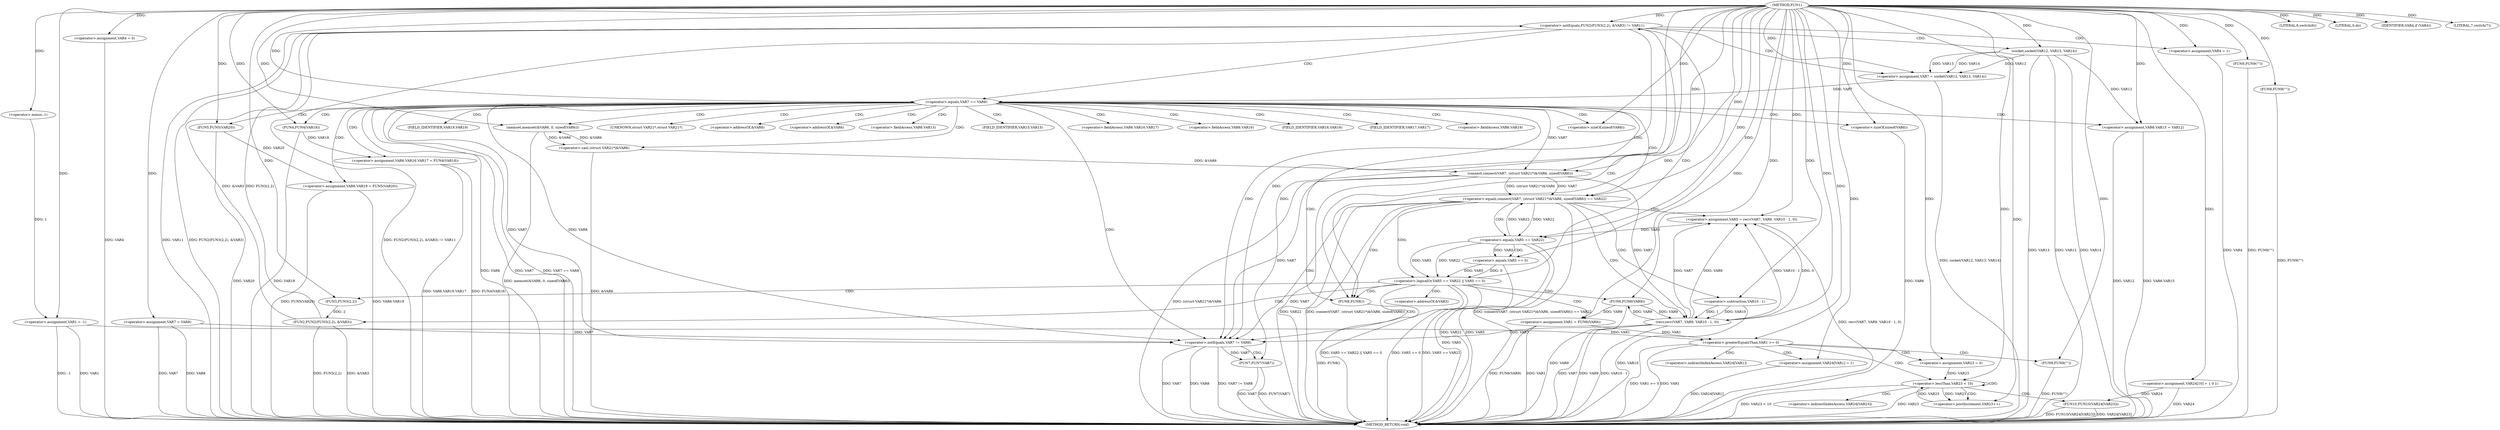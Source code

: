 digraph FUN1 {  
"1000100" [label = "(METHOD,FUN1)" ]
"1000272" [label = "(METHOD_RETURN,void)" ]
"1000103" [label = "(<operator>.assignment,VAR1 = -1)" ]
"1000105" [label = "(<operator>.minus,-1)" ]
"1000108" [label = "(LITERAL,6,switch(6))" ]
"1000114" [label = "(<operator>.assignment,VAR4 = 0)" ]
"1000120" [label = "(<operator>.assignment,VAR7 = VAR8)" ]
"1000127" [label = "(<operator>.notEquals,FUN2(FUN3(2,2), &VAR3) != VAR11)" ]
"1000128" [label = "(FUN2,FUN2(FUN3(2,2), &VAR3))" ]
"1000129" [label = "(FUN3,FUN3(2,2))" ]
"1000137" [label = "(<operator>.assignment,VAR4 = 1)" ]
"1000140" [label = "(<operator>.assignment,VAR7 = socket(VAR12, VAR13, VAR14))" ]
"1000142" [label = "(socket,socket(VAR12, VAR13, VAR14))" ]
"1000147" [label = "(<operator>.equals,VAR7 == VAR8)" ]
"1000152" [label = "(memset,memset(&VAR6, 0, sizeof(VAR6)))" ]
"1000156" [label = "(<operator>.sizeOf,sizeof(VAR6))" ]
"1000158" [label = "(<operator>.assignment,VAR6.VAR15 = VAR12)" ]
"1000163" [label = "(<operator>.assignment,VAR6.VAR16.VAR17 = FUN4(VAR18))" ]
"1000169" [label = "(FUN4,FUN4(VAR18))" ]
"1000171" [label = "(<operator>.assignment,VAR6.VAR19 = FUN5(VAR20))" ]
"1000175" [label = "(FUN5,FUN5(VAR20))" ]
"1000178" [label = "(<operator>.equals,connect(VAR7, (struct VAR21*)&VAR6, sizeof(VAR6)) == VAR22)" ]
"1000179" [label = "(connect,connect(VAR7, (struct VAR21*)&VAR6, sizeof(VAR6)))" ]
"1000181" [label = "(<operator>.cast,(struct VAR21*)&VAR6)" ]
"1000185" [label = "(<operator>.sizeOf,sizeof(VAR6))" ]
"1000190" [label = "(<operator>.assignment,VAR5 = recv(VAR7, VAR9, VAR10 - 1, 0))" ]
"1000192" [label = "(recv,recv(VAR7, VAR9, VAR10 - 1, 0))" ]
"1000195" [label = "(<operator>.subtraction,VAR10 - 1)" ]
"1000200" [label = "(<operator>.logicalOr,VAR5 == VAR22 || VAR5 == 0)" ]
"1000201" [label = "(<operator>.equals,VAR5 == VAR22)" ]
"1000204" [label = "(<operator>.equals,VAR5 == 0)" ]
"1000209" [label = "(<operator>.assignment,VAR1 = FUN6(VAR9))" ]
"1000211" [label = "(FUN6,FUN6(VAR9))" ]
"1000213" [label = "(LITERAL,0,do)" ]
"1000215" [label = "(<operator>.notEquals,VAR7 != VAR8)" ]
"1000219" [label = "(FUN7,FUN7(VAR7))" ]
"1000222" [label = "(IDENTIFIER,VAR4,if (VAR4))" ]
"1000224" [label = "(FUN8,FUN8())" ]
"1000227" [label = "(FUN9,FUN9(\"\"))" ]
"1000231" [label = "(LITERAL,7,switch(7))" ]
"1000237" [label = "(<operator>.assignment,VAR24[10] = { 0 })" ]
"1000240" [label = "(<operator>.greaterEqualsThan,VAR1 >= 0)" ]
"1000244" [label = "(<operator>.assignment,VAR24[VAR1] = 1)" ]
"1000250" [label = "(<operator>.assignment,VAR23 = 0)" ]
"1000253" [label = "(<operator>.lessThan,VAR23 < 10)" ]
"1000256" [label = "(<operator>.postIncrement,VAR23++)" ]
"1000259" [label = "(FUN10,FUN10(VAR24[VAR23]))" ]
"1000265" [label = "(FUN9,FUN9(\"\"))" ]
"1000269" [label = "(FUN9,FUN9(\"\"))" ]
"1000132" [label = "(<operator>.addressOf,&VAR3)" ]
"1000153" [label = "(<operator>.addressOf,&VAR6)" ]
"1000159" [label = "(<operator>.fieldAccess,VAR6.VAR15)" ]
"1000161" [label = "(FIELD_IDENTIFIER,VAR15,VAR15)" ]
"1000164" [label = "(<operator>.fieldAccess,VAR6.VAR16.VAR17)" ]
"1000165" [label = "(<operator>.fieldAccess,VAR6.VAR16)" ]
"1000167" [label = "(FIELD_IDENTIFIER,VAR16,VAR16)" ]
"1000168" [label = "(FIELD_IDENTIFIER,VAR17,VAR17)" ]
"1000172" [label = "(<operator>.fieldAccess,VAR6.VAR19)" ]
"1000174" [label = "(FIELD_IDENTIFIER,VAR19,VAR19)" ]
"1000182" [label = "(UNKNOWN,struct VAR21*,struct VAR21*)" ]
"1000183" [label = "(<operator>.addressOf,&VAR6)" ]
"1000245" [label = "(<operator>.indirectIndexAccess,VAR24[VAR1])" ]
"1000260" [label = "(<operator>.indirectIndexAccess,VAR24[VAR23])" ]
  "1000209" -> "1000272"  [ label = "DDG: VAR1"] 
  "1000128" -> "1000272"  [ label = "DDG: &VAR3"] 
  "1000179" -> "1000272"  [ label = "DDG: (struct VAR21*)&VAR6"] 
  "1000127" -> "1000272"  [ label = "DDG: FUN2(FUN3(2,2), &VAR3) != VAR11"] 
  "1000211" -> "1000272"  [ label = "DDG: VAR9"] 
  "1000259" -> "1000272"  [ label = "DDG: FUN10(VAR24[VAR23])"] 
  "1000178" -> "1000272"  [ label = "DDG: connect(VAR7, (struct VAR21*)&VAR6, sizeof(VAR6)) == VAR22"] 
  "1000158" -> "1000272"  [ label = "DDG: VAR6.VAR15"] 
  "1000163" -> "1000272"  [ label = "DDG: VAR6.VAR16.VAR17"] 
  "1000259" -> "1000272"  [ label = "DDG: VAR24[VAR23]"] 
  "1000185" -> "1000272"  [ label = "DDG: VAR6"] 
  "1000171" -> "1000272"  [ label = "DDG: VAR6.VAR19"] 
  "1000178" -> "1000272"  [ label = "DDG: VAR22"] 
  "1000140" -> "1000272"  [ label = "DDG: socket(VAR12, VAR13, VAR14)"] 
  "1000192" -> "1000272"  [ label = "DDG: VAR9"] 
  "1000200" -> "1000272"  [ label = "DDG: VAR5 == VAR22"] 
  "1000227" -> "1000272"  [ label = "DDG: FUN9(\"\")"] 
  "1000253" -> "1000272"  [ label = "DDG: VAR23 < 10"] 
  "1000163" -> "1000272"  [ label = "DDG: FUN4(VAR18)"] 
  "1000200" -> "1000272"  [ label = "DDG: VAR5 == VAR22 || VAR5 == 0"] 
  "1000215" -> "1000272"  [ label = "DDG: VAR7"] 
  "1000178" -> "1000272"  [ label = "DDG: connect(VAR7, (struct VAR21*)&VAR6, sizeof(VAR6))"] 
  "1000103" -> "1000272"  [ label = "DDG: VAR1"] 
  "1000103" -> "1000272"  [ label = "DDG: -1"] 
  "1000219" -> "1000272"  [ label = "DDG: FUN7(VAR7)"] 
  "1000240" -> "1000272"  [ label = "DDG: VAR1 >= 0"] 
  "1000215" -> "1000272"  [ label = "DDG: VAR8"] 
  "1000253" -> "1000272"  [ label = "DDG: VAR23"] 
  "1000237" -> "1000272"  [ label = "DDG: VAR24"] 
  "1000269" -> "1000272"  [ label = "DDG: FUN9(\"\")"] 
  "1000192" -> "1000272"  [ label = "DDG: VAR10 - 1"] 
  "1000152" -> "1000272"  [ label = "DDG: memset(&VAR6, 0, sizeof(VAR6))"] 
  "1000265" -> "1000272"  [ label = "DDG: FUN9(\"\")"] 
  "1000128" -> "1000272"  [ label = "DDG: FUN3(2,2)"] 
  "1000142" -> "1000272"  [ label = "DDG: VAR13"] 
  "1000127" -> "1000272"  [ label = "DDG: VAR11"] 
  "1000201" -> "1000272"  [ label = "DDG: VAR22"] 
  "1000114" -> "1000272"  [ label = "DDG: VAR4"] 
  "1000120" -> "1000272"  [ label = "DDG: VAR7"] 
  "1000179" -> "1000272"  [ label = "DDG: VAR7"] 
  "1000147" -> "1000272"  [ label = "DDG: VAR8"] 
  "1000147" -> "1000272"  [ label = "DDG: VAR7"] 
  "1000175" -> "1000272"  [ label = "DDG: VAR20"] 
  "1000192" -> "1000272"  [ label = "DDG: VAR7"] 
  "1000209" -> "1000272"  [ label = "DDG: FUN6(VAR9)"] 
  "1000142" -> "1000272"  [ label = "DDG: VAR12"] 
  "1000120" -> "1000272"  [ label = "DDG: VAR8"] 
  "1000142" -> "1000272"  [ label = "DDG: VAR14"] 
  "1000219" -> "1000272"  [ label = "DDG: VAR7"] 
  "1000215" -> "1000272"  [ label = "DDG: VAR7 != VAR8"] 
  "1000169" -> "1000272"  [ label = "DDG: VAR18"] 
  "1000127" -> "1000272"  [ label = "DDG: FUN2(FUN3(2,2), &VAR3)"] 
  "1000137" -> "1000272"  [ label = "DDG: VAR4"] 
  "1000204" -> "1000272"  [ label = "DDG: VAR5"] 
  "1000244" -> "1000272"  [ label = "DDG: VAR24[VAR1]"] 
  "1000195" -> "1000272"  [ label = "DDG: VAR10"] 
  "1000158" -> "1000272"  [ label = "DDG: VAR12"] 
  "1000240" -> "1000272"  [ label = "DDG: VAR1"] 
  "1000147" -> "1000272"  [ label = "DDG: VAR7 == VAR8"] 
  "1000181" -> "1000272"  [ label = "DDG: &VAR6"] 
  "1000190" -> "1000272"  [ label = "DDG: recv(VAR7, VAR9, VAR10 - 1, 0)"] 
  "1000171" -> "1000272"  [ label = "DDG: FUN5(VAR20)"] 
  "1000224" -> "1000272"  [ label = "DDG: FUN8()"] 
  "1000201" -> "1000272"  [ label = "DDG: VAR5"] 
  "1000200" -> "1000272"  [ label = "DDG: VAR5 == 0"] 
  "1000105" -> "1000103"  [ label = "DDG: 1"] 
  "1000100" -> "1000103"  [ label = "DDG: "] 
  "1000100" -> "1000105"  [ label = "DDG: "] 
  "1000100" -> "1000108"  [ label = "DDG: "] 
  "1000100" -> "1000114"  [ label = "DDG: "] 
  "1000100" -> "1000120"  [ label = "DDG: "] 
  "1000128" -> "1000127"  [ label = "DDG: FUN3(2,2)"] 
  "1000128" -> "1000127"  [ label = "DDG: &VAR3"] 
  "1000129" -> "1000128"  [ label = "DDG: 2"] 
  "1000100" -> "1000129"  [ label = "DDG: "] 
  "1000100" -> "1000127"  [ label = "DDG: "] 
  "1000100" -> "1000137"  [ label = "DDG: "] 
  "1000142" -> "1000140"  [ label = "DDG: VAR12"] 
  "1000142" -> "1000140"  [ label = "DDG: VAR13"] 
  "1000142" -> "1000140"  [ label = "DDG: VAR14"] 
  "1000100" -> "1000140"  [ label = "DDG: "] 
  "1000100" -> "1000142"  [ label = "DDG: "] 
  "1000140" -> "1000147"  [ label = "DDG: VAR7"] 
  "1000100" -> "1000147"  [ label = "DDG: "] 
  "1000181" -> "1000152"  [ label = "DDG: &VAR6"] 
  "1000100" -> "1000152"  [ label = "DDG: "] 
  "1000100" -> "1000156"  [ label = "DDG: "] 
  "1000142" -> "1000158"  [ label = "DDG: VAR12"] 
  "1000100" -> "1000158"  [ label = "DDG: "] 
  "1000169" -> "1000163"  [ label = "DDG: VAR18"] 
  "1000100" -> "1000169"  [ label = "DDG: "] 
  "1000175" -> "1000171"  [ label = "DDG: VAR20"] 
  "1000100" -> "1000175"  [ label = "DDG: "] 
  "1000179" -> "1000178"  [ label = "DDG: VAR7"] 
  "1000179" -> "1000178"  [ label = "DDG: (struct VAR21*)&VAR6"] 
  "1000147" -> "1000179"  [ label = "DDG: VAR7"] 
  "1000100" -> "1000179"  [ label = "DDG: "] 
  "1000181" -> "1000179"  [ label = "DDG: &VAR6"] 
  "1000152" -> "1000181"  [ label = "DDG: &VAR6"] 
  "1000100" -> "1000185"  [ label = "DDG: "] 
  "1000201" -> "1000178"  [ label = "DDG: VAR22"] 
  "1000100" -> "1000178"  [ label = "DDG: "] 
  "1000192" -> "1000190"  [ label = "DDG: VAR7"] 
  "1000192" -> "1000190"  [ label = "DDG: VAR9"] 
  "1000192" -> "1000190"  [ label = "DDG: VAR10 - 1"] 
  "1000192" -> "1000190"  [ label = "DDG: 0"] 
  "1000100" -> "1000190"  [ label = "DDG: "] 
  "1000179" -> "1000192"  [ label = "DDG: VAR7"] 
  "1000100" -> "1000192"  [ label = "DDG: "] 
  "1000211" -> "1000192"  [ label = "DDG: VAR9"] 
  "1000195" -> "1000192"  [ label = "DDG: VAR10"] 
  "1000195" -> "1000192"  [ label = "DDG: 1"] 
  "1000100" -> "1000195"  [ label = "DDG: "] 
  "1000201" -> "1000200"  [ label = "DDG: VAR5"] 
  "1000201" -> "1000200"  [ label = "DDG: VAR22"] 
  "1000190" -> "1000201"  [ label = "DDG: VAR5"] 
  "1000100" -> "1000201"  [ label = "DDG: "] 
  "1000178" -> "1000201"  [ label = "DDG: VAR22"] 
  "1000204" -> "1000200"  [ label = "DDG: VAR5"] 
  "1000204" -> "1000200"  [ label = "DDG: 0"] 
  "1000201" -> "1000204"  [ label = "DDG: VAR5"] 
  "1000100" -> "1000204"  [ label = "DDG: "] 
  "1000211" -> "1000209"  [ label = "DDG: VAR9"] 
  "1000100" -> "1000209"  [ label = "DDG: "] 
  "1000192" -> "1000211"  [ label = "DDG: VAR9"] 
  "1000100" -> "1000211"  [ label = "DDG: "] 
  "1000100" -> "1000213"  [ label = "DDG: "] 
  "1000147" -> "1000215"  [ label = "DDG: VAR7"] 
  "1000192" -> "1000215"  [ label = "DDG: VAR7"] 
  "1000120" -> "1000215"  [ label = "DDG: VAR7"] 
  "1000179" -> "1000215"  [ label = "DDG: VAR7"] 
  "1000100" -> "1000215"  [ label = "DDG: "] 
  "1000147" -> "1000215"  [ label = "DDG: VAR8"] 
  "1000215" -> "1000219"  [ label = "DDG: VAR7"] 
  "1000100" -> "1000219"  [ label = "DDG: "] 
  "1000100" -> "1000222"  [ label = "DDG: "] 
  "1000100" -> "1000224"  [ label = "DDG: "] 
  "1000100" -> "1000227"  [ label = "DDG: "] 
  "1000100" -> "1000231"  [ label = "DDG: "] 
  "1000100" -> "1000237"  [ label = "DDG: "] 
  "1000209" -> "1000240"  [ label = "DDG: VAR1"] 
  "1000103" -> "1000240"  [ label = "DDG: VAR1"] 
  "1000100" -> "1000240"  [ label = "DDG: "] 
  "1000100" -> "1000244"  [ label = "DDG: "] 
  "1000100" -> "1000250"  [ label = "DDG: "] 
  "1000250" -> "1000253"  [ label = "DDG: VAR23"] 
  "1000256" -> "1000253"  [ label = "DDG: VAR23"] 
  "1000100" -> "1000253"  [ label = "DDG: "] 
  "1000253" -> "1000256"  [ label = "DDG: VAR23"] 
  "1000100" -> "1000256"  [ label = "DDG: "] 
  "1000237" -> "1000259"  [ label = "DDG: VAR24"] 
  "1000100" -> "1000265"  [ label = "DDG: "] 
  "1000100" -> "1000269"  [ label = "DDG: "] 
  "1000127" -> "1000142"  [ label = "CDG: "] 
  "1000127" -> "1000137"  [ label = "CDG: "] 
  "1000127" -> "1000147"  [ label = "CDG: "] 
  "1000127" -> "1000140"  [ label = "CDG: "] 
  "1000127" -> "1000215"  [ label = "CDG: "] 
  "1000127" -> "1000224"  [ label = "CDG: "] 
  "1000147" -> "1000164"  [ label = "CDG: "] 
  "1000147" -> "1000174"  [ label = "CDG: "] 
  "1000147" -> "1000156"  [ label = "CDG: "] 
  "1000147" -> "1000161"  [ label = "CDG: "] 
  "1000147" -> "1000182"  [ label = "CDG: "] 
  "1000147" -> "1000183"  [ label = "CDG: "] 
  "1000147" -> "1000165"  [ label = "CDG: "] 
  "1000147" -> "1000167"  [ label = "CDG: "] 
  "1000147" -> "1000175"  [ label = "CDG: "] 
  "1000147" -> "1000179"  [ label = "CDG: "] 
  "1000147" -> "1000185"  [ label = "CDG: "] 
  "1000147" -> "1000153"  [ label = "CDG: "] 
  "1000147" -> "1000152"  [ label = "CDG: "] 
  "1000147" -> "1000172"  [ label = "CDG: "] 
  "1000147" -> "1000169"  [ label = "CDG: "] 
  "1000147" -> "1000163"  [ label = "CDG: "] 
  "1000147" -> "1000168"  [ label = "CDG: "] 
  "1000147" -> "1000178"  [ label = "CDG: "] 
  "1000147" -> "1000159"  [ label = "CDG: "] 
  "1000147" -> "1000158"  [ label = "CDG: "] 
  "1000147" -> "1000171"  [ label = "CDG: "] 
  "1000147" -> "1000181"  [ label = "CDG: "] 
  "1000147" -> "1000215"  [ label = "CDG: "] 
  "1000147" -> "1000224"  [ label = "CDG: "] 
  "1000178" -> "1000200"  [ label = "CDG: "] 
  "1000178" -> "1000190"  [ label = "CDG: "] 
  "1000178" -> "1000201"  [ label = "CDG: "] 
  "1000178" -> "1000192"  [ label = "CDG: "] 
  "1000178" -> "1000195"  [ label = "CDG: "] 
  "1000178" -> "1000215"  [ label = "CDG: "] 
  "1000178" -> "1000224"  [ label = "CDG: "] 
  "1000200" -> "1000211"  [ label = "CDG: "] 
  "1000200" -> "1000209"  [ label = "CDG: "] 
  "1000200" -> "1000215"  [ label = "CDG: "] 
  "1000200" -> "1000224"  [ label = "CDG: "] 
  "1000200" -> "1000127"  [ label = "CDG: "] 
  "1000200" -> "1000128"  [ label = "CDG: "] 
  "1000200" -> "1000132"  [ label = "CDG: "] 
  "1000200" -> "1000129"  [ label = "CDG: "] 
  "1000201" -> "1000204"  [ label = "CDG: "] 
  "1000215" -> "1000219"  [ label = "CDG: "] 
  "1000240" -> "1000244"  [ label = "CDG: "] 
  "1000240" -> "1000250"  [ label = "CDG: "] 
  "1000240" -> "1000245"  [ label = "CDG: "] 
  "1000240" -> "1000265"  [ label = "CDG: "] 
  "1000240" -> "1000253"  [ label = "CDG: "] 
  "1000253" -> "1000260"  [ label = "CDG: "] 
  "1000253" -> "1000259"  [ label = "CDG: "] 
  "1000253" -> "1000253"  [ label = "CDG: "] 
  "1000253" -> "1000256"  [ label = "CDG: "] 
}
